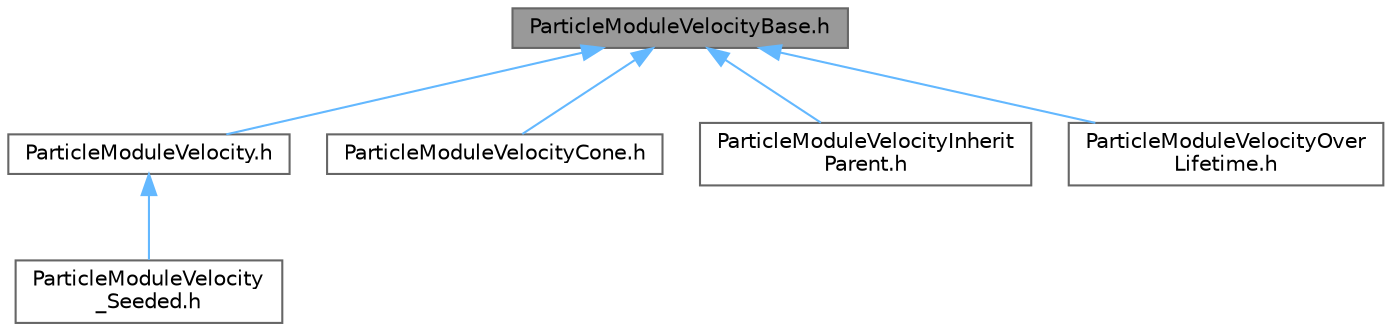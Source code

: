 digraph "ParticleModuleVelocityBase.h"
{
 // INTERACTIVE_SVG=YES
 // LATEX_PDF_SIZE
  bgcolor="transparent";
  edge [fontname=Helvetica,fontsize=10,labelfontname=Helvetica,labelfontsize=10];
  node [fontname=Helvetica,fontsize=10,shape=box,height=0.2,width=0.4];
  Node1 [id="Node000001",label="ParticleModuleVelocityBase.h",height=0.2,width=0.4,color="gray40", fillcolor="grey60", style="filled", fontcolor="black",tooltip=" "];
  Node1 -> Node2 [id="edge1_Node000001_Node000002",dir="back",color="steelblue1",style="solid",tooltip=" "];
  Node2 [id="Node000002",label="ParticleModuleVelocity.h",height=0.2,width=0.4,color="grey40", fillcolor="white", style="filled",URL="$d3/d16/ParticleModuleVelocity_8h.html",tooltip=" "];
  Node2 -> Node3 [id="edge2_Node000002_Node000003",dir="back",color="steelblue1",style="solid",tooltip=" "];
  Node3 [id="Node000003",label="ParticleModuleVelocity\l_Seeded.h",height=0.2,width=0.4,color="grey40", fillcolor="white", style="filled",URL="$d4/df4/ParticleModuleVelocity__Seeded_8h.html",tooltip=" "];
  Node1 -> Node4 [id="edge3_Node000001_Node000004",dir="back",color="steelblue1",style="solid",tooltip=" "];
  Node4 [id="Node000004",label="ParticleModuleVelocityCone.h",height=0.2,width=0.4,color="grey40", fillcolor="white", style="filled",URL="$db/d21/ParticleModuleVelocityCone_8h.html",tooltip=" "];
  Node1 -> Node5 [id="edge4_Node000001_Node000005",dir="back",color="steelblue1",style="solid",tooltip=" "];
  Node5 [id="Node000005",label="ParticleModuleVelocityInherit\lParent.h",height=0.2,width=0.4,color="grey40", fillcolor="white", style="filled",URL="$d6/d09/ParticleModuleVelocityInheritParent_8h.html",tooltip=" "];
  Node1 -> Node6 [id="edge5_Node000001_Node000006",dir="back",color="steelblue1",style="solid",tooltip=" "];
  Node6 [id="Node000006",label="ParticleModuleVelocityOver\lLifetime.h",height=0.2,width=0.4,color="grey40", fillcolor="white", style="filled",URL="$dd/d53/ParticleModuleVelocityOverLifetime_8h.html",tooltip=" "];
}
